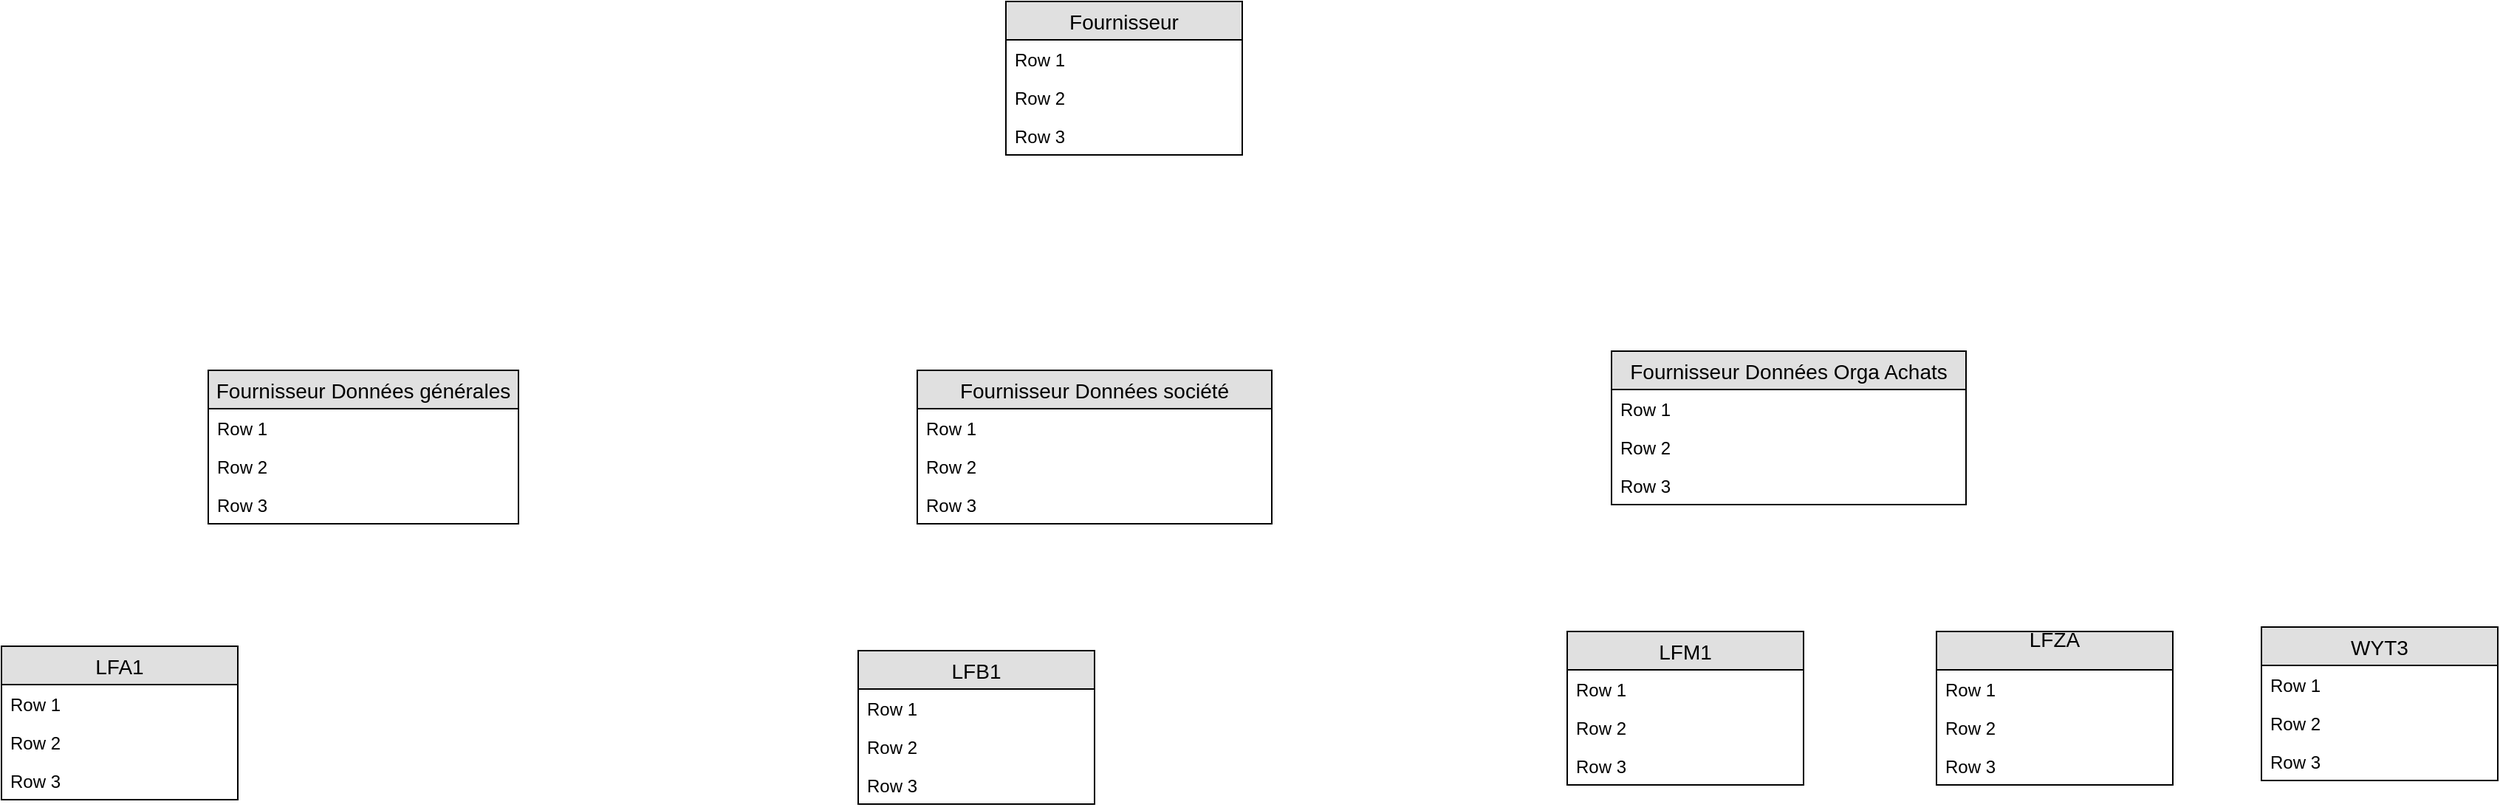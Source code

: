 <mxfile version="11.0.7" type="github"><diagram id="I6k0_q8dJKHX40RpulIz" name="Page-1"><mxGraphModel dx="2187" dy="2044" grid="1" gridSize="10" guides="1" tooltips="1" connect="1" arrows="1" fold="1" page="1" pageScale="1" pageWidth="827" pageHeight="1169" math="0" shadow="0"><root><mxCell id="0"/><mxCell id="1" parent="0"/><mxCell id="14QHfhV4pCUSRTAFrVy6-1" value="Fournisseur Données société" style="swimlane;fontStyle=0;childLayout=stackLayout;horizontal=1;startSize=26;fillColor=#e0e0e0;horizontalStack=0;resizeParent=1;resizeParentMax=0;resizeLast=0;collapsible=1;marginBottom=0;swimlaneFillColor=#ffffff;align=center;fontSize=14;" vertex="1" parent="1"><mxGeometry x="110" y="40" width="240" height="104" as="geometry"/></mxCell><mxCell id="14QHfhV4pCUSRTAFrVy6-2" value="Row 1" style="text;strokeColor=none;fillColor=none;spacingLeft=4;spacingRight=4;overflow=hidden;rotatable=0;points=[[0,0.5],[1,0.5]];portConstraint=eastwest;fontSize=12;" vertex="1" parent="14QHfhV4pCUSRTAFrVy6-1"><mxGeometry y="26" width="240" height="26" as="geometry"/></mxCell><mxCell id="14QHfhV4pCUSRTAFrVy6-3" value="Row 2" style="text;strokeColor=none;fillColor=none;spacingLeft=4;spacingRight=4;overflow=hidden;rotatable=0;points=[[0,0.5],[1,0.5]];portConstraint=eastwest;fontSize=12;" vertex="1" parent="14QHfhV4pCUSRTAFrVy6-1"><mxGeometry y="52" width="240" height="26" as="geometry"/></mxCell><mxCell id="14QHfhV4pCUSRTAFrVy6-4" value="Row 3" style="text;strokeColor=none;fillColor=none;spacingLeft=4;spacingRight=4;overflow=hidden;rotatable=0;points=[[0,0.5],[1,0.5]];portConstraint=eastwest;fontSize=12;" vertex="1" parent="14QHfhV4pCUSRTAFrVy6-1"><mxGeometry y="78" width="240" height="26" as="geometry"/></mxCell><mxCell id="14QHfhV4pCUSRTAFrVy6-5" value="LFA1" style="swimlane;fontStyle=0;childLayout=stackLayout;horizontal=1;startSize=26;fillColor=#e0e0e0;horizontalStack=0;resizeParent=1;resizeParentMax=0;resizeLast=0;collapsible=1;marginBottom=0;swimlaneFillColor=#ffffff;align=center;fontSize=14;" vertex="1" parent="1"><mxGeometry x="-510" y="227" width="160" height="104" as="geometry"/></mxCell><mxCell id="14QHfhV4pCUSRTAFrVy6-6" value="Row 1" style="text;strokeColor=none;fillColor=none;spacingLeft=4;spacingRight=4;overflow=hidden;rotatable=0;points=[[0,0.5],[1,0.5]];portConstraint=eastwest;fontSize=12;" vertex="1" parent="14QHfhV4pCUSRTAFrVy6-5"><mxGeometry y="26" width="160" height="26" as="geometry"/></mxCell><mxCell id="14QHfhV4pCUSRTAFrVy6-7" value="Row 2" style="text;strokeColor=none;fillColor=none;spacingLeft=4;spacingRight=4;overflow=hidden;rotatable=0;points=[[0,0.5],[1,0.5]];portConstraint=eastwest;fontSize=12;" vertex="1" parent="14QHfhV4pCUSRTAFrVy6-5"><mxGeometry y="52" width="160" height="26" as="geometry"/></mxCell><mxCell id="14QHfhV4pCUSRTAFrVy6-8" value="Row 3" style="text;strokeColor=none;fillColor=none;spacingLeft=4;spacingRight=4;overflow=hidden;rotatable=0;points=[[0,0.5],[1,0.5]];portConstraint=eastwest;fontSize=12;" vertex="1" parent="14QHfhV4pCUSRTAFrVy6-5"><mxGeometry y="78" width="160" height="26" as="geometry"/></mxCell><mxCell id="14QHfhV4pCUSRTAFrVy6-9" value="LFB1" style="swimlane;fontStyle=0;childLayout=stackLayout;horizontal=1;startSize=26;fillColor=#e0e0e0;horizontalStack=0;resizeParent=1;resizeParentMax=0;resizeLast=0;collapsible=1;marginBottom=0;swimlaneFillColor=#ffffff;align=center;fontSize=14;" vertex="1" parent="1"><mxGeometry x="70" y="230" width="160" height="104" as="geometry"/></mxCell><mxCell id="14QHfhV4pCUSRTAFrVy6-10" value="Row 1" style="text;strokeColor=none;fillColor=none;spacingLeft=4;spacingRight=4;overflow=hidden;rotatable=0;points=[[0,0.5],[1,0.5]];portConstraint=eastwest;fontSize=12;" vertex="1" parent="14QHfhV4pCUSRTAFrVy6-9"><mxGeometry y="26" width="160" height="26" as="geometry"/></mxCell><mxCell id="14QHfhV4pCUSRTAFrVy6-11" value="Row 2" style="text;strokeColor=none;fillColor=none;spacingLeft=4;spacingRight=4;overflow=hidden;rotatable=0;points=[[0,0.5],[1,0.5]];portConstraint=eastwest;fontSize=12;" vertex="1" parent="14QHfhV4pCUSRTAFrVy6-9"><mxGeometry y="52" width="160" height="26" as="geometry"/></mxCell><mxCell id="14QHfhV4pCUSRTAFrVy6-12" value="Row 3" style="text;strokeColor=none;fillColor=none;spacingLeft=4;spacingRight=4;overflow=hidden;rotatable=0;points=[[0,0.5],[1,0.5]];portConstraint=eastwest;fontSize=12;" vertex="1" parent="14QHfhV4pCUSRTAFrVy6-9"><mxGeometry y="78" width="160" height="26" as="geometry"/></mxCell><mxCell id="14QHfhV4pCUSRTAFrVy6-13" value="LFM1" style="swimlane;fontStyle=0;childLayout=stackLayout;horizontal=1;startSize=26;fillColor=#e0e0e0;horizontalStack=0;resizeParent=1;resizeParentMax=0;resizeLast=0;collapsible=1;marginBottom=0;swimlaneFillColor=#ffffff;align=center;fontSize=14;" vertex="1" parent="1"><mxGeometry x="550" y="217" width="160" height="104" as="geometry"/></mxCell><mxCell id="14QHfhV4pCUSRTAFrVy6-14" value="Row 1" style="text;strokeColor=none;fillColor=none;spacingLeft=4;spacingRight=4;overflow=hidden;rotatable=0;points=[[0,0.5],[1,0.5]];portConstraint=eastwest;fontSize=12;" vertex="1" parent="14QHfhV4pCUSRTAFrVy6-13"><mxGeometry y="26" width="160" height="26" as="geometry"/></mxCell><mxCell id="14QHfhV4pCUSRTAFrVy6-15" value="Row 2" style="text;strokeColor=none;fillColor=none;spacingLeft=4;spacingRight=4;overflow=hidden;rotatable=0;points=[[0,0.5],[1,0.5]];portConstraint=eastwest;fontSize=12;" vertex="1" parent="14QHfhV4pCUSRTAFrVy6-13"><mxGeometry y="52" width="160" height="26" as="geometry"/></mxCell><mxCell id="14QHfhV4pCUSRTAFrVy6-16" value="Row 3" style="text;strokeColor=none;fillColor=none;spacingLeft=4;spacingRight=4;overflow=hidden;rotatable=0;points=[[0,0.5],[1,0.5]];portConstraint=eastwest;fontSize=12;" vertex="1" parent="14QHfhV4pCUSRTAFrVy6-13"><mxGeometry y="78" width="160" height="26" as="geometry"/></mxCell><mxCell id="14QHfhV4pCUSRTAFrVy6-17" value="LFZA&#10;" style="swimlane;fontStyle=0;childLayout=stackLayout;horizontal=1;startSize=26;fillColor=#e0e0e0;horizontalStack=0;resizeParent=1;resizeParentMax=0;resizeLast=0;collapsible=1;marginBottom=0;swimlaneFillColor=#ffffff;align=center;fontSize=14;" vertex="1" parent="1"><mxGeometry x="800" y="217" width="160" height="104" as="geometry"/></mxCell><mxCell id="14QHfhV4pCUSRTAFrVy6-18" value="Row 1" style="text;strokeColor=none;fillColor=none;spacingLeft=4;spacingRight=4;overflow=hidden;rotatable=0;points=[[0,0.5],[1,0.5]];portConstraint=eastwest;fontSize=12;" vertex="1" parent="14QHfhV4pCUSRTAFrVy6-17"><mxGeometry y="26" width="160" height="26" as="geometry"/></mxCell><mxCell id="14QHfhV4pCUSRTAFrVy6-19" value="Row 2" style="text;strokeColor=none;fillColor=none;spacingLeft=4;spacingRight=4;overflow=hidden;rotatable=0;points=[[0,0.5],[1,0.5]];portConstraint=eastwest;fontSize=12;" vertex="1" parent="14QHfhV4pCUSRTAFrVy6-17"><mxGeometry y="52" width="160" height="26" as="geometry"/></mxCell><mxCell id="14QHfhV4pCUSRTAFrVy6-20" value="Row 3" style="text;strokeColor=none;fillColor=none;spacingLeft=4;spacingRight=4;overflow=hidden;rotatable=0;points=[[0,0.5],[1,0.5]];portConstraint=eastwest;fontSize=12;" vertex="1" parent="14QHfhV4pCUSRTAFrVy6-17"><mxGeometry y="78" width="160" height="26" as="geometry"/></mxCell><mxCell id="14QHfhV4pCUSRTAFrVy6-21" value="Fournisseur" style="swimlane;fontStyle=0;childLayout=stackLayout;horizontal=1;startSize=26;fillColor=#e0e0e0;horizontalStack=0;resizeParent=1;resizeParentMax=0;resizeLast=0;collapsible=1;marginBottom=0;swimlaneFillColor=#ffffff;align=center;fontSize=14;" vertex="1" parent="1"><mxGeometry x="170" y="-210" width="160" height="104" as="geometry"/></mxCell><mxCell id="14QHfhV4pCUSRTAFrVy6-22" value="Row 1" style="text;strokeColor=none;fillColor=none;spacingLeft=4;spacingRight=4;overflow=hidden;rotatable=0;points=[[0,0.5],[1,0.5]];portConstraint=eastwest;fontSize=12;" vertex="1" parent="14QHfhV4pCUSRTAFrVy6-21"><mxGeometry y="26" width="160" height="26" as="geometry"/></mxCell><mxCell id="14QHfhV4pCUSRTAFrVy6-23" value="Row 2" style="text;strokeColor=none;fillColor=none;spacingLeft=4;spacingRight=4;overflow=hidden;rotatable=0;points=[[0,0.5],[1,0.5]];portConstraint=eastwest;fontSize=12;" vertex="1" parent="14QHfhV4pCUSRTAFrVy6-21"><mxGeometry y="52" width="160" height="26" as="geometry"/></mxCell><mxCell id="14QHfhV4pCUSRTAFrVy6-24" value="Row 3" style="text;strokeColor=none;fillColor=none;spacingLeft=4;spacingRight=4;overflow=hidden;rotatable=0;points=[[0,0.5],[1,0.5]];portConstraint=eastwest;fontSize=12;" vertex="1" parent="14QHfhV4pCUSRTAFrVy6-21"><mxGeometry y="78" width="160" height="26" as="geometry"/></mxCell><mxCell id="14QHfhV4pCUSRTAFrVy6-25" value="Fournisseur Données Orga Achats" style="swimlane;fontStyle=0;childLayout=stackLayout;horizontal=1;startSize=26;fillColor=#e0e0e0;horizontalStack=0;resizeParent=1;resizeParentMax=0;resizeLast=0;collapsible=1;marginBottom=0;swimlaneFillColor=#ffffff;align=center;fontSize=14;" vertex="1" parent="1"><mxGeometry x="580" y="27" width="240" height="104" as="geometry"/></mxCell><mxCell id="14QHfhV4pCUSRTAFrVy6-26" value="Row 1" style="text;strokeColor=none;fillColor=none;spacingLeft=4;spacingRight=4;overflow=hidden;rotatable=0;points=[[0,0.5],[1,0.5]];portConstraint=eastwest;fontSize=12;" vertex="1" parent="14QHfhV4pCUSRTAFrVy6-25"><mxGeometry y="26" width="240" height="26" as="geometry"/></mxCell><mxCell id="14QHfhV4pCUSRTAFrVy6-27" value="Row 2" style="text;strokeColor=none;fillColor=none;spacingLeft=4;spacingRight=4;overflow=hidden;rotatable=0;points=[[0,0.5],[1,0.5]];portConstraint=eastwest;fontSize=12;" vertex="1" parent="14QHfhV4pCUSRTAFrVy6-25"><mxGeometry y="52" width="240" height="26" as="geometry"/></mxCell><mxCell id="14QHfhV4pCUSRTAFrVy6-28" value="Row 3" style="text;strokeColor=none;fillColor=none;spacingLeft=4;spacingRight=4;overflow=hidden;rotatable=0;points=[[0,0.5],[1,0.5]];portConstraint=eastwest;fontSize=12;" vertex="1" parent="14QHfhV4pCUSRTAFrVy6-25"><mxGeometry y="78" width="240" height="26" as="geometry"/></mxCell><mxCell id="14QHfhV4pCUSRTAFrVy6-29" value="Fournisseur Données générales" style="swimlane;fontStyle=0;childLayout=stackLayout;horizontal=1;startSize=26;fillColor=#e0e0e0;horizontalStack=0;resizeParent=1;resizeParentMax=0;resizeLast=0;collapsible=1;marginBottom=0;swimlaneFillColor=#ffffff;align=center;fontSize=14;" vertex="1" parent="1"><mxGeometry x="-370" y="40" width="210" height="104" as="geometry"/></mxCell><mxCell id="14QHfhV4pCUSRTAFrVy6-30" value="Row 1" style="text;strokeColor=none;fillColor=none;spacingLeft=4;spacingRight=4;overflow=hidden;rotatable=0;points=[[0,0.5],[1,0.5]];portConstraint=eastwest;fontSize=12;" vertex="1" parent="14QHfhV4pCUSRTAFrVy6-29"><mxGeometry y="26" width="210" height="26" as="geometry"/></mxCell><mxCell id="14QHfhV4pCUSRTAFrVy6-31" value="Row 2" style="text;strokeColor=none;fillColor=none;spacingLeft=4;spacingRight=4;overflow=hidden;rotatable=0;points=[[0,0.5],[1,0.5]];portConstraint=eastwest;fontSize=12;" vertex="1" parent="14QHfhV4pCUSRTAFrVy6-29"><mxGeometry y="52" width="210" height="26" as="geometry"/></mxCell><mxCell id="14QHfhV4pCUSRTAFrVy6-32" value="Row 3" style="text;strokeColor=none;fillColor=none;spacingLeft=4;spacingRight=4;overflow=hidden;rotatable=0;points=[[0,0.5],[1,0.5]];portConstraint=eastwest;fontSize=12;" vertex="1" parent="14QHfhV4pCUSRTAFrVy6-29"><mxGeometry y="78" width="210" height="26" as="geometry"/></mxCell><mxCell id="14QHfhV4pCUSRTAFrVy6-36" value="WYT3" style="swimlane;fontStyle=0;childLayout=stackLayout;horizontal=1;startSize=26;fillColor=#e0e0e0;horizontalStack=0;resizeParent=1;resizeParentMax=0;resizeLast=0;collapsible=1;marginBottom=0;swimlaneFillColor=#ffffff;align=center;fontSize=14;" vertex="1" parent="1"><mxGeometry x="1020" y="214" width="160" height="104" as="geometry"/></mxCell><mxCell id="14QHfhV4pCUSRTAFrVy6-37" value="Row 1" style="text;strokeColor=none;fillColor=none;spacingLeft=4;spacingRight=4;overflow=hidden;rotatable=0;points=[[0,0.5],[1,0.5]];portConstraint=eastwest;fontSize=12;" vertex="1" parent="14QHfhV4pCUSRTAFrVy6-36"><mxGeometry y="26" width="160" height="26" as="geometry"/></mxCell><mxCell id="14QHfhV4pCUSRTAFrVy6-38" value="Row 2" style="text;strokeColor=none;fillColor=none;spacingLeft=4;spacingRight=4;overflow=hidden;rotatable=0;points=[[0,0.5],[1,0.5]];portConstraint=eastwest;fontSize=12;" vertex="1" parent="14QHfhV4pCUSRTAFrVy6-36"><mxGeometry y="52" width="160" height="26" as="geometry"/></mxCell><mxCell id="14QHfhV4pCUSRTAFrVy6-39" value="Row 3" style="text;strokeColor=none;fillColor=none;spacingLeft=4;spacingRight=4;overflow=hidden;rotatable=0;points=[[0,0.5],[1,0.5]];portConstraint=eastwest;fontSize=12;" vertex="1" parent="14QHfhV4pCUSRTAFrVy6-36"><mxGeometry y="78" width="160" height="26" as="geometry"/></mxCell></root></mxGraphModel></diagram></mxfile>